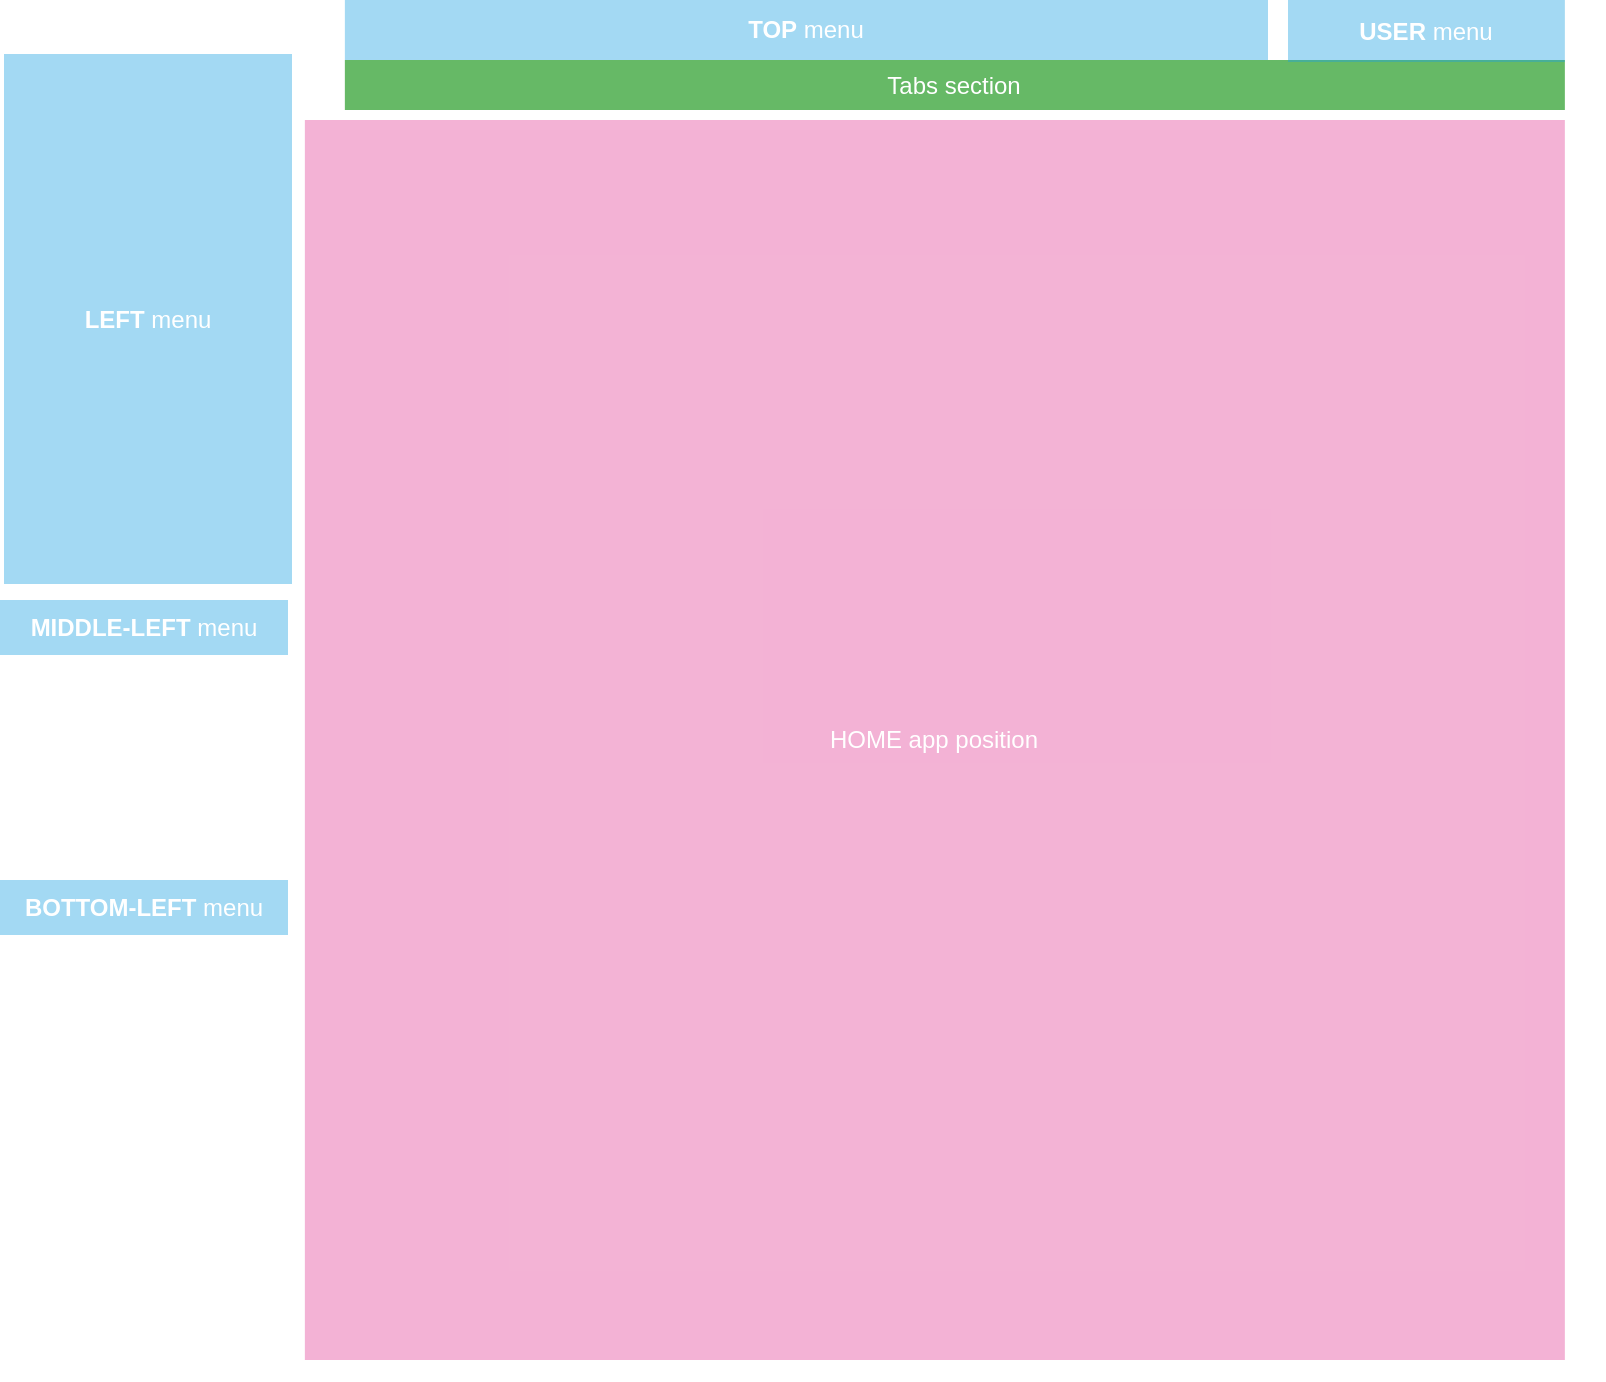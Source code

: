 <mxfile version="12.5.3" type="device"><diagram id="COj2J1O1s3hn36fVKt3_" name="Page-1"><mxGraphModel dx="1113" dy="706" grid="1" gridSize="10" guides="1" tooltips="1" connect="1" arrows="1" fold="1" page="1" pageScale="1" pageWidth="827" pageHeight="1169" math="0" shadow="0"><root><mxCell id="0"/><mxCell id="1" parent="0"/><mxCell id="mKH19Ri9dTlvpdltQOrm-1" value="" style="shape=image;verticalLabelPosition=bottom;labelBackgroundColor=#ffffff;verticalAlign=top;aspect=fixed;imageAspect=0;image=https://raw.githubusercontent.com/fchampalimaud/core-funding/master/docs/images/fundings-list.png;" vertex="1" parent="1"><mxGeometry x="18.43" y="110" width="799.11" height="690" as="geometry"/></mxCell><mxCell id="mKH19Ri9dTlvpdltQOrm-3" value="Tabs section" style="rounded=0;whiteSpace=wrap;html=1;fillColor=#008a00;strokeWidth=4;strokeColor=none;fontColor=#ffffff;opacity=60;" vertex="1" parent="1"><mxGeometry x="188.43" y="140" width="610" height="25" as="geometry"/></mxCell><mxCell id="mKH19Ri9dTlvpdltQOrm-4" value="HOME app position" style="rounded=0;whiteSpace=wrap;html=1;fillColor=#d80073;strokeWidth=4;strokeColor=none;fontColor=#ffffff;opacity=30;" vertex="1" parent="1"><mxGeometry x="168.43" y="170" width="630" height="620" as="geometry"/></mxCell><mxCell id="mKH19Ri9dTlvpdltQOrm-10" value="LEFT&lt;span style=&quot;font-weight: normal&quot;&gt; menu&lt;/span&gt;" style="rounded=0;whiteSpace=wrap;html=1;fillColor=#1ba1e2;strokeWidth=4;strokeColor=none;fontColor=#ffffff;opacity=40;fontStyle=1;labelBackgroundColor=none;" vertex="1" parent="1"><mxGeometry x="18" y="137" width="144" height="265" as="geometry"/></mxCell><mxCell id="mKH19Ri9dTlvpdltQOrm-11" value="TOP&lt;span style=&quot;font-weight: normal&quot;&gt; menu&lt;/span&gt;" style="rounded=0;whiteSpace=wrap;html=1;fillColor=#1ba1e2;strokeWidth=4;strokeColor=none;fontColor=#ffffff;opacity=40;fontStyle=1;labelBackgroundColor=none;" vertex="1" parent="1"><mxGeometry x="188.43" y="110" width="461.57" height="30" as="geometry"/></mxCell><mxCell id="mKH19Ri9dTlvpdltQOrm-12" value="USER&lt;span style=&quot;font-weight: normal&quot;&gt; menu&lt;/span&gt;" style="rounded=0;whiteSpace=wrap;html=1;fillColor=#1ba1e2;strokeWidth=4;strokeColor=none;fontColor=#ffffff;opacity=40;fontStyle=1;labelBackgroundColor=none;" vertex="1" parent="1"><mxGeometry x="660" y="110" width="138.43" height="31" as="geometry"/></mxCell><mxCell id="mKH19Ri9dTlvpdltQOrm-13" value="MIDDLE-LEFT&lt;span style=&quot;font-weight: normal&quot;&gt; menu&lt;/span&gt;" style="rounded=0;whiteSpace=wrap;html=1;fillColor=#1ba1e2;strokeWidth=4;strokeColor=none;fontColor=#ffffff;opacity=40;fontStyle=1;labelBackgroundColor=none;" vertex="1" parent="1"><mxGeometry x="16" y="410" width="144" height="27.5" as="geometry"/></mxCell><mxCell id="mKH19Ri9dTlvpdltQOrm-14" value="BOTTOM-LEFT&lt;span style=&quot;font-weight: normal&quot;&gt; menu&lt;/span&gt;" style="rounded=0;whiteSpace=wrap;html=1;fillColor=#1ba1e2;strokeWidth=4;strokeColor=none;fontColor=#ffffff;opacity=40;fontStyle=1;labelBackgroundColor=none;" vertex="1" parent="1"><mxGeometry x="16" y="550" width="144" height="27.5" as="geometry"/></mxCell></root></mxGraphModel></diagram></mxfile>
